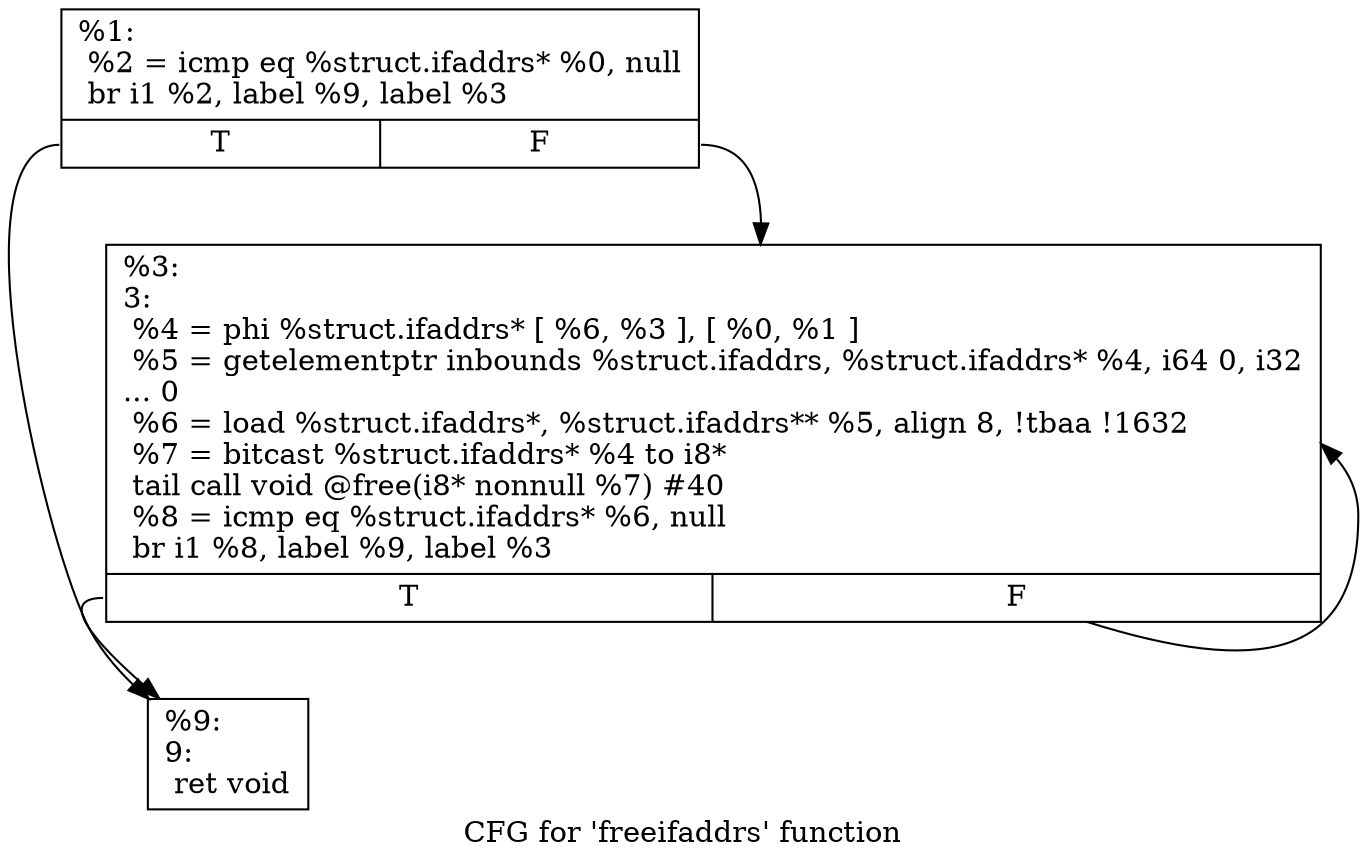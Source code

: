 digraph "CFG for 'freeifaddrs' function" {
	label="CFG for 'freeifaddrs' function";

	Node0x1eb2840 [shape=record,label="{%1:\l  %2 = icmp eq %struct.ifaddrs* %0, null\l  br i1 %2, label %9, label %3\l|{<s0>T|<s1>F}}"];
	Node0x1eb2840:s0 -> Node0x1eb2b20;
	Node0x1eb2840:s1 -> Node0x1eb2ad0;
	Node0x1eb2ad0 [shape=record,label="{%3:\l3:                                                \l  %4 = phi %struct.ifaddrs* [ %6, %3 ], [ %0, %1 ]\l  %5 = getelementptr inbounds %struct.ifaddrs, %struct.ifaddrs* %4, i64 0, i32\l... 0\l  %6 = load %struct.ifaddrs*, %struct.ifaddrs** %5, align 8, !tbaa !1632\l  %7 = bitcast %struct.ifaddrs* %4 to i8*\l  tail call void @free(i8* nonnull %7) #40\l  %8 = icmp eq %struct.ifaddrs* %6, null\l  br i1 %8, label %9, label %3\l|{<s0>T|<s1>F}}"];
	Node0x1eb2ad0:s0 -> Node0x1eb2b20;
	Node0x1eb2ad0:s1 -> Node0x1eb2ad0;
	Node0x1eb2b20 [shape=record,label="{%9:\l9:                                                \l  ret void\l}"];
}
